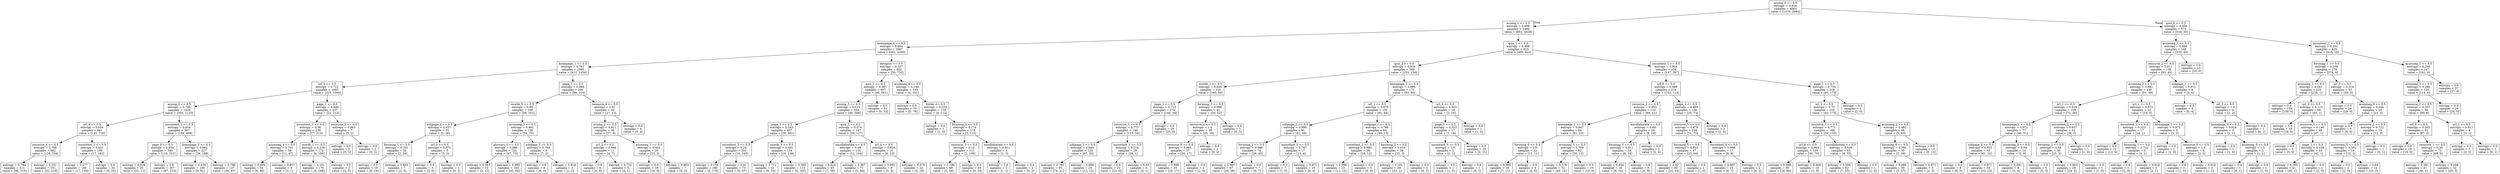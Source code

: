 digraph Tree {
node [shape=box] ;
0 [label="acumg_0 <= 0.5\nentropy = 0.924\nsamples = 4063\nvalue = [1379, 2684]"] ;
1 [label="acumg_1 <= 0.5\nentropy = 0.806\nsamples = 3490\nvalue = [861, 2629]"] ;
0 -> 1 [labeldistance=2.5, labelangle=45, headlabel="True"] ;
2 [label="homepage_4 <= 0.5\nentropy = 0.664\nsamples = 2667\nvalue = [461, 2206]"] ;
1 -> 2 ;
3 [label="homepage_1 <= 0.5\nentropy = 0.761\nsamples = 1865\nvalue = [411, 1454]"] ;
2 -> 3 ;
4 [label="url_0 <= 0.5\nentropy = 0.712\nsamples = 1665\nvalue = [325, 1340]"] ;
3 -> 4 ;
5 [label="acumg_2 <= 0.5\nentropy = 0.746\nsamples = 1428\nvalue = [303, 1125]"] ;
4 -> 5 ;
6 [label="url_4 <= 0.5\nentropy = 0.654\nsamples = 861\nvalue = [145, 716]"] ;
5 -> 6 ;
7 [label="resource_4 <= 0.5\nentropy = 0.708\nsamples = 662\nvalue = [128, 534]"] ;
6 -> 7 ;
8 [label="entropy = 0.784\nsamples = 411\nvalue = [96, 315]"] ;
7 -> 8 ;
9 [label="entropy = 0.551\nsamples = 251\nvalue = [32, 219]"] ;
7 -> 9 ;
10 [label="oucontent_2 <= 0.5\nentropy = 0.421\nsamples = 199\nvalue = [17, 182]"] ;
6 -> 10 ;
11 [label="entropy = 0.477\nsamples = 166\nvalue = [17, 149]"] ;
10 -> 11 ;
12 [label="entropy = 0.0\nsamples = 33\nvalue = [0, 33]"] ;
10 -> 12 ;
13 [label="oucontent_1 <= 0.5\nentropy = 0.854\nsamples = 567\nvalue = [158, 409]"] ;
5 -> 13 ;
14 [label="page_0 <= 0.5\nentropy = 0.934\nsamples = 340\nvalue = [119, 221]"] ;
13 -> 14 ;
15 [label="entropy = 0.918\nsamples = 33\nvalue = [22, 11]"] ;
14 -> 15 ;
16 [label="entropy = 0.9\nsamples = 307\nvalue = [97, 210]"] ;
14 -> 16 ;
17 [label="homepage_2 <= 0.5\nentropy = 0.662\nsamples = 227\nvalue = [39, 188]"] ;
13 -> 17 ;
18 [label="entropy = 0.436\nsamples = 100\nvalue = [9, 91]"] ;
17 -> 18 ;
19 [label="entropy = 0.789\nsamples = 127\nvalue = [30, 97]"] ;
17 -> 19 ;
20 [label="page_1 <= 0.5\nentropy = 0.446\nsamples = 237\nvalue = [22, 215]"] ;
4 -> 20 ;
21 [label="oucontent_3 <= 0.5\nentropy = 0.38\nsamples = 230\nvalue = [17, 213]"] ;
20 -> 21 ;
22 [label="acumneg_4 <= 0.5\nentropy = 0.701\nsamples = 58\nvalue = [11, 47]"] ;
21 -> 22 ;
23 [label="entropy = 0.605\nsamples = 54\nvalue = [8, 46]"] ;
22 -> 23 ;
24 [label="entropy = 0.811\nsamples = 4\nvalue = [3, 1]"] ;
22 -> 24 ;
25 [label="ouwiki_1 <= 0.5\nentropy = 0.218\nsamples = 172\nvalue = [6, 166]"] ;
21 -> 25 ;
26 [label="entropy = 0.161\nsamples = 170\nvalue = [4, 166]"] ;
25 -> 26 ;
27 [label="entropy = 0.0\nsamples = 2\nvalue = [2, 0]"] ;
25 -> 27 ;
28 [label="resource_3 <= 0.5\nentropy = 0.863\nsamples = 7\nvalue = [5, 2]"] ;
20 -> 28 ;
29 [label="entropy = 0.0\nsamples = 5\nvalue = [5, 0]"] ;
28 -> 29 ;
30 [label="entropy = 0.0\nsamples = 2\nvalue = [0, 2]"] ;
28 -> 30 ;
31 [label="page_1 <= 0.5\nentropy = 0.986\nsamples = 200\nvalue = [86, 114]"] ;
3 -> 31 ;
32 [label="ouwiki_0 <= 0.5\nentropy = 0.95\nsamples = 160\nvalue = [59, 101]"] ;
31 -> 32 ;
33 [label="subpage_1 <= 0.5\nentropy = 0.637\nsamples = 31\nvalue = [5, 26]"] ;
32 -> 33 ;
34 [label="forumng_1 <= 0.5\nentropy = 0.391\nsamples = 26\nvalue = [2, 24]"] ;
33 -> 34 ;
35 [label="entropy = 0.0\nsamples = 19\nvalue = [0, 19]"] ;
34 -> 35 ;
36 [label="entropy = 0.863\nsamples = 7\nvalue = [2, 5]"] ;
34 -> 36 ;
37 [label="url_3 <= 0.5\nentropy = 0.971\nsamples = 5\nvalue = [3, 2]"] ;
33 -> 37 ;
38 [label="entropy = 0.0\nsamples = 3\nvalue = [3, 0]"] ;
37 -> 38 ;
39 [label="entropy = 0.0\nsamples = 2\nvalue = [0, 2]"] ;
37 -> 39 ;
40 [label="acumneg_3 <= 0.5\nentropy = 0.981\nsamples = 129\nvalue = [54, 75]"] ;
32 -> 40 ;
41 [label="glossary_0 <= 0.5\nentropy = 0.966\nsamples = 120\nvalue = [47, 73]"] ;
40 -> 41 ;
42 [label="entropy = 0.567\nsamples = 15\nvalue = [2, 13]"] ;
41 -> 42 ;
43 [label="entropy = 0.985\nsamples = 105\nvalue = [45, 60]"] ;
41 -> 43 ;
44 [label="subpage_2 <= 0.5\nentropy = 0.764\nsamples = 9\nvalue = [7, 2]"] ;
40 -> 44 ;
45 [label="entropy = 0.0\nsamples = 6\nvalue = [6, 0]"] ;
44 -> 45 ;
46 [label="entropy = 0.918\nsamples = 3\nvalue = [1, 2]"] ;
44 -> 46 ;
47 [label="resource_4 <= 0.5\nentropy = 0.91\nsamples = 40\nvalue = [27, 13]"] ;
31 -> 47 ;
48 [label="acumg_2 <= 0.5\nentropy = 0.811\nsamples = 36\nvalue = [27, 9]"] ;
47 -> 48 ;
49 [label="url_2 <= 0.5\nentropy = 0.946\nsamples = 11\nvalue = [4, 7]"] ;
48 -> 49 ;
50 [label="entropy = 0.0\nsamples = 6\nvalue = [0, 6]"] ;
49 -> 50 ;
51 [label="entropy = 0.722\nsamples = 5\nvalue = [4, 1]"] ;
49 -> 51 ;
52 [label="acumneg_1 <= 0.5\nentropy = 0.402\nsamples = 25\nvalue = [23, 2]"] ;
48 -> 52 ;
53 [label="entropy = 0.0\nsamples = 18\nvalue = [18, 0]"] ;
52 -> 53 ;
54 [label="entropy = 0.863\nsamples = 7\nvalue = [5, 2]"] ;
52 -> 54 ;
55 [label="entropy = 0.0\nsamples = 4\nvalue = [0, 4]"] ;
47 -> 55 ;
56 [label="dataplus <= 0.5\nentropy = 0.337\nsamples = 802\nvalue = [50, 752]"] ;
2 -> 56 ;
57 [label="quiz_1 <= 0.5\nentropy = 0.387\nsamples = 607\nvalue = [46, 561]"] ;
56 -> 57 ;
58 [label="acumg_3 <= 0.5\nentropy = 0.413\nsamples = 554\nvalue = [46, 508]"] ;
57 -> 58 ;
59 [label="page_1 <= 0.5\nentropy = 0.343\nsamples = 407\nvalue = [26, 381]"] ;
58 -> 59 ;
60 [label="oucontent_3 <= 0.5\nentropy = 0.24\nsamples = 253\nvalue = [10, 243]"] ;
59 -> 60 ;
61 [label="entropy = 0.154\nsamples = 180\nvalue = [4, 176]"] ;
60 -> 61 ;
62 [label="entropy = 0.41\nsamples = 73\nvalue = [6, 67]"] ;
60 -> 62 ;
63 [label="ouwiki_0 <= 0.5\nentropy = 0.481\nsamples = 154\nvalue = [16, 138]"] ;
59 -> 63 ;
64 [label="entropy = 0.712\nsamples = 41\nvalue = [8, 33]"] ;
63 -> 64 ;
65 [label="entropy = 0.369\nsamples = 113\nvalue = [8, 105]"] ;
63 -> 65 ;
66 [label="quiz_2 <= 0.5\nentropy = 0.574\nsamples = 147\nvalue = [20, 127]"] ;
58 -> 66 ;
67 [label="oucollaborate <= 0.5\nentropy = 0.48\nsamples = 116\nvalue = [12, 104]"] ;
66 -> 67 ;
68 [label="entropy = 0.624\nsamples = 45\nvalue = [7, 38]"] ;
67 -> 68 ;
69 [label="entropy = 0.367\nsamples = 71\nvalue = [5, 66]"] ;
67 -> 69 ;
70 [label="url_4 <= 0.5\nentropy = 0.824\nsamples = 31\nvalue = [8, 23]"] ;
66 -> 70 ;
71 [label="entropy = 0.991\nsamples = 9\nvalue = [5, 4]"] ;
70 -> 71 ;
72 [label="entropy = 0.575\nsamples = 22\nvalue = [3, 19]"] ;
70 -> 72 ;
73 [label="entropy = 0.0\nsamples = 53\nvalue = [0, 53]"] ;
57 -> 73 ;
74 [label="acumneg_4 <= 0.5\nentropy = 0.144\nsamples = 195\nvalue = [4, 191]"] ;
56 -> 74 ;
75 [label="entropy = 0.0\nsamples = 79\nvalue = [0, 79]"] ;
74 -> 75 ;
76 [label="folder <= 0.5\nentropy = 0.216\nsamples = 116\nvalue = [4, 112]"] ;
74 -> 76 ;
77 [label="entropy = 0.0\nsamples = 1\nvalue = [1, 0]"] ;
76 -> 77 ;
78 [label="forumng_2 <= 0.5\nentropy = 0.174\nsamples = 115\nvalue = [3, 112]"] ;
76 -> 78 ;
79 [label="resource_3 <= 0.5\nentropy = 0.13\nsamples = 111\nvalue = [2, 109]"] ;
78 -> 79 ;
80 [label="entropy = 0.196\nsamples = 66\nvalue = [2, 64]"] ;
79 -> 80 ;
81 [label="entropy = 0.0\nsamples = 45\nvalue = [0, 45]"] ;
79 -> 81 ;
82 [label="oucollaborate <= 0.5\nentropy = 0.811\nsamples = 4\nvalue = [1, 3]"] ;
78 -> 82 ;
83 [label="entropy = 1.0\nsamples = 2\nvalue = [1, 1]"] ;
82 -> 83 ;
84 [label="entropy = 0.0\nsamples = 2\nvalue = [0, 2]"] ;
82 -> 84 ;
85 [label="quiz_1 <= 0.5\nentropy = 0.999\nsamples = 823\nvalue = [400, 423]"] ;
1 -> 85 ;
86 [label="quiz_2 <= 0.5\nentropy = 0.934\nsamples = 389\nvalue = [253, 136]"] ;
85 -> 86 ;
87 [label="ouwiki_1 <= 0.5\nentropy = 0.826\nsamples = 216\nvalue = [160, 56]"] ;
86 -> 87 ;
88 [label="page_1 <= 0.5\nentropy = 0.713\nsamples = 174\nvalue = [140, 34]"] ;
87 -> 88 ;
89 [label="resource_0 <= 0.5\nentropy = 0.775\nsamples = 149\nvalue = [115, 34]"] ;
88 -> 89 ;
90 [label="subpage_3 <= 0.5\nentropy = 0.849\nsamples = 120\nvalue = [87, 33]"] ;
89 -> 90 ;
91 [label="entropy = 0.762\nsamples = 95\nvalue = [74, 21]"] ;
90 -> 91 ;
92 [label="entropy = 0.999\nsamples = 25\nvalue = [13, 12]"] ;
90 -> 92 ;
93 [label="oucontent_1 <= 0.5\nentropy = 0.216\nsamples = 29\nvalue = [28, 1]"] ;
89 -> 93 ;
94 [label="entropy = 0.0\nsamples = 23\nvalue = [23, 0]"] ;
93 -> 94 ;
95 [label="entropy = 0.65\nsamples = 6\nvalue = [5, 1]"] ;
93 -> 95 ;
96 [label="entropy = 0.0\nsamples = 25\nvalue = [25, 0]"] ;
88 -> 96 ;
97 [label="forumng_3 <= 0.5\nentropy = 0.998\nsamples = 42\nvalue = [20, 22]"] ;
87 -> 97 ;
98 [label="resource_4 <= 0.5\nentropy = 1.0\nsamples = 39\nvalue = [20, 19]"] ;
97 -> 98 ;
99 [label="resource_0 <= 0.5\nentropy = 0.995\nsamples = 37\nvalue = [20, 17]"] ;
98 -> 99 ;
100 [label="entropy = 0.999\nsamples = 35\nvalue = [18, 17]"] ;
99 -> 100 ;
101 [label="entropy = 0.0\nsamples = 2\nvalue = [2, 0]"] ;
99 -> 101 ;
102 [label="entropy = 0.0\nsamples = 2\nvalue = [0, 2]"] ;
98 -> 102 ;
103 [label="entropy = 0.0\nsamples = 3\nvalue = [0, 3]"] ;
97 -> 103 ;
104 [label="homepage_2 <= 0.5\nentropy = 0.996\nsamples = 173\nvalue = [93, 80]"] ;
86 -> 104 ;
105 [label="url_1 <= 0.5\nentropy = 0.978\nsamples = 155\nvalue = [91, 64]"] ;
104 -> 105 ;
106 [label="subpage_2 <= 0.5\nentropy = 0.996\nsamples = 91\nvalue = [42, 49]"] ;
105 -> 106 ;
107 [label="forumng_2 <= 0.5\nentropy = 0.966\nsamples = 74\nvalue = [29, 45]"] ;
106 -> 107 ;
108 [label="entropy = 0.987\nsamples = 67\nvalue = [29, 38]"] ;
107 -> 108 ;
109 [label="entropy = 0.0\nsamples = 7\nvalue = [0, 7]"] ;
107 -> 109 ;
110 [label="oucontent_0 <= 0.5\nentropy = 0.787\nsamples = 17\nvalue = [13, 4]"] ;
106 -> 110 ;
111 [label="entropy = 0.0\nsamples = 7\nvalue = [7, 0]"] ;
110 -> 111 ;
112 [label="entropy = 0.971\nsamples = 10\nvalue = [6, 4]"] ;
110 -> 112 ;
113 [label="subpage_1 <= 0.5\nentropy = 0.786\nsamples = 64\nvalue = [49, 15]"] ;
105 -> 113 ;
114 [label="oucontent_2 <= 0.5\nentropy = 0.985\nsamples = 28\nvalue = [16, 12]"] ;
113 -> 114 ;
115 [label="entropy = 0.999\nsamples = 23\nvalue = [11, 12]"] ;
114 -> 115 ;
116 [label="entropy = 0.0\nsamples = 5\nvalue = [5, 0]"] ;
114 -> 116 ;
117 [label="forumng_2 <= 0.5\nentropy = 0.414\nsamples = 36\nvalue = [33, 3]"] ;
113 -> 117 ;
118 [label="entropy = 0.191\nsamples = 34\nvalue = [33, 1]"] ;
117 -> 118 ;
119 [label="entropy = 0.0\nsamples = 2\nvalue = [0, 2]"] ;
117 -> 119 ;
120 [label="url_4 <= 0.5\nentropy = 0.503\nsamples = 18\nvalue = [2, 16]"] ;
104 -> 120 ;
121 [label="page_0 <= 0.5\nentropy = 0.323\nsamples = 17\nvalue = [1, 16]"] ;
120 -> 121 ;
122 [label="oucontent_0 <= 0.5\nentropy = 1.0\nsamples = 2\nvalue = [1, 1]"] ;
121 -> 122 ;
123 [label="entropy = 0.0\nsamples = 1\nvalue = [1, 0]"] ;
122 -> 123 ;
124 [label="entropy = 0.0\nsamples = 1\nvalue = [0, 1]"] ;
122 -> 124 ;
125 [label="entropy = 0.0\nsamples = 15\nvalue = [0, 15]"] ;
121 -> 125 ;
126 [label="entropy = 0.0\nsamples = 1\nvalue = [1, 0]"] ;
120 -> 126 ;
127 [label="oucontent_1 <= 0.5\nentropy = 0.924\nsamples = 434\nvalue = [147, 287]"] ;
85 -> 127 ;
128 [label="url_0 <= 0.5\nentropy = 0.998\nsamples = 216\nvalue = [102, 114]"] ;
127 -> 128 ;
129 [label="resource_2 <= 0.5\nentropy = 0.953\nsamples = 110\nvalue = [69, 41]"] ;
128 -> 129 ;
130 [label="homepage_1 <= 0.5\nentropy = 0.847\nsamples = 84\nvalue = [61, 23]"] ;
129 -> 130 ;
131 [label="forumng_0 <= 0.5\nentropy = 1.0\nsamples = 22\nvalue = [11, 11]"] ;
130 -> 131 ;
132 [label="entropy = 0.964\nsamples = 18\nvalue = [7, 11]"] ;
131 -> 132 ;
133 [label="entropy = 0.0\nsamples = 4\nvalue = [4, 0]"] ;
131 -> 133 ;
134 [label="acumneg_3 <= 0.5\nentropy = 0.709\nsamples = 62\nvalue = [50, 12]"] ;
130 -> 134 ;
135 [label="entropy = 0.779\nsamples = 52\nvalue = [40, 12]"] ;
134 -> 135 ;
136 [label="entropy = 0.0\nsamples = 10\nvalue = [10, 0]"] ;
134 -> 136 ;
137 [label="oucollaborate <= 0.5\nentropy = 0.89\nsamples = 26\nvalue = [8, 18]"] ;
129 -> 137 ;
138 [label="forumng_2 <= 0.5\nentropy = 0.811\nsamples = 24\nvalue = [6, 18]"] ;
137 -> 138 ;
139 [label="entropy = 0.954\nsamples = 16\nvalue = [6, 10]"] ;
138 -> 139 ;
140 [label="entropy = 0.0\nsamples = 8\nvalue = [0, 8]"] ;
138 -> 140 ;
141 [label="entropy = 0.0\nsamples = 2\nvalue = [2, 0]"] ;
137 -> 141 ;
142 [label="page_1 <= 0.5\nentropy = 0.895\nsamples = 106\nvalue = [33, 73]"] ;
128 -> 142 ;
143 [label="resource_0 <= 0.5\nentropy = 0.879\nsamples = 104\nvalue = [31, 73]"] ;
142 -> 143 ;
144 [label="forumng_3 <= 0.5\nentropy = 0.833\nsamples = 87\nvalue = [23, 64]"] ;
143 -> 144 ;
145 [label="entropy = 0.82\nsamples = 86\nvalue = [22, 64]"] ;
144 -> 145 ;
146 [label="entropy = 0.0\nsamples = 1\nvalue = [1, 0]"] ;
144 -> 146 ;
147 [label="oucontent_0 <= 0.5\nentropy = 0.998\nsamples = 17\nvalue = [8, 9]"] ;
143 -> 147 ;
148 [label="entropy = 0.997\nsamples = 15\nvalue = [8, 7]"] ;
147 -> 148 ;
149 [label="entropy = 0.0\nsamples = 2\nvalue = [0, 2]"] ;
147 -> 149 ;
150 [label="entropy = 0.0\nsamples = 2\nvalue = [2, 0]"] ;
142 -> 150 ;
151 [label="page_1 <= 0.5\nentropy = 0.735\nsamples = 218\nvalue = [45, 173]"] ;
127 -> 151 ;
152 [label="url_2 <= 0.5\nentropy = 0.72\nsamples = 216\nvalue = [43, 173]"] ;
151 -> 152 ;
153 [label="resource_1 <= 0.5\nentropy = 0.771\nsamples = 168\nvalue = [38, 130]"] ;
152 -> 153 ;
154 [label="url_4 <= 0.5\nentropy = 0.863\nsamples = 105\nvalue = [30, 75]"] ;
153 -> 154 ;
155 [label="entropy = 0.888\nsamples = 95\nvalue = [29, 66]"] ;
154 -> 155 ;
156 [label="entropy = 0.469\nsamples = 10\nvalue = [1, 9]"] ;
154 -> 156 ;
157 [label="oucollaborate <= 0.5\nentropy = 0.549\nsamples = 63\nvalue = [8, 55]"] ;
153 -> 157 ;
158 [label="entropy = 0.509\nsamples = 62\nvalue = [7, 55]"] ;
157 -> 158 ;
159 [label="entropy = 0.0\nsamples = 1\nvalue = [1, 0]"] ;
157 -> 159 ;
160 [label="acumneg_2 <= 0.5\nentropy = 0.482\nsamples = 48\nvalue = [5, 43]"] ;
152 -> 160 ;
161 [label="forumng_0 <= 0.5\nentropy = 0.592\nsamples = 35\nvalue = [5, 30]"] ;
160 -> 161 ;
162 [label="entropy = 0.469\nsamples = 30\nvalue = [3, 27]"] ;
161 -> 162 ;
163 [label="entropy = 0.971\nsamples = 5\nvalue = [2, 3]"] ;
161 -> 163 ;
164 [label="entropy = 0.0\nsamples = 13\nvalue = [0, 13]"] ;
160 -> 164 ;
165 [label="entropy = 0.0\nsamples = 2\nvalue = [2, 0]"] ;
151 -> 165 ;
166 [label="quiz_0 <= 0.5\nentropy = 0.456\nsamples = 573\nvalue = [518, 55]"] ;
0 -> 166 [labeldistance=2.5, labelangle=-45, headlabel="False"] ;
167 [label="acumneg_3 <= 0.5\nentropy = 0.886\nsamples = 148\nvalue = [103, 45]"] ;
166 -> 167 ;
168 [label="resource_2 <= 0.5\nentropy = 0.911\nsamples = 138\nvalue = [93, 45]"] ;
167 -> 168 ;
169 [label="acumneg_2 <= 0.5\nentropy = 0.881\nsamples = 130\nvalue = [91, 39]"] ;
168 -> 169 ;
170 [label="url_1 <= 0.5\nentropy = 0.918\nsamples = 108\nvalue = [72, 36]"] ;
169 -> 170 ;
171 [label="homepage_1 <= 0.5\nentropy = 0.972\nsamples = 77\nvalue = [46, 31]"] ;
170 -> 171 ;
172 [label="subpage_0 <= 0.5\nentropy = 0.933\nsamples = 63\nvalue = [41, 22]"] ;
171 -> 172 ;
173 [label="entropy = 0.0\nsamples = 8\nvalue = [8, 0]"] ;
172 -> 173 ;
174 [label="entropy = 0.971\nsamples = 55\nvalue = [33, 22]"] ;
172 -> 174 ;
175 [label="acumneg_0 <= 0.5\nentropy = 0.94\nsamples = 14\nvalue = [5, 9]"] ;
171 -> 175 ;
176 [label="entropy = 0.991\nsamples = 9\nvalue = [5, 4]"] ;
175 -> 176 ;
177 [label="entropy = 0.0\nsamples = 5\nvalue = [0, 5]"] ;
175 -> 177 ;
178 [label="oucontent_2 <= 0.5\nentropy = 0.637\nsamples = 31\nvalue = [26, 5]"] ;
170 -> 178 ;
179 [label="forumng_2 <= 0.5\nentropy = 0.65\nsamples = 30\nvalue = [25, 5]"] ;
178 -> 179 ;
180 [label="entropy = 0.663\nsamples = 29\nvalue = [24, 5]"] ;
179 -> 180 ;
181 [label="entropy = 0.0\nsamples = 1\nvalue = [1, 0]"] ;
179 -> 181 ;
182 [label="entropy = 0.0\nsamples = 1\nvalue = [1, 0]"] ;
178 -> 182 ;
183 [label="url_1 <= 0.5\nentropy = 0.575\nsamples = 22\nvalue = [19, 3]"] ;
169 -> 183 ;
184 [label="oucontent_1 <= 0.5\nentropy = 0.323\nsamples = 17\nvalue = [16, 1]"] ;
183 -> 184 ;
185 [label="entropy = 0.0\nsamples = 12\nvalue = [12, 0]"] ;
184 -> 185 ;
186 [label="forumng_1 <= 0.5\nentropy = 0.722\nsamples = 5\nvalue = [4, 1]"] ;
184 -> 186 ;
187 [label="entropy = 0.0\nsamples = 2\nvalue = [2, 0]"] ;
186 -> 187 ;
188 [label="entropy = 0.918\nsamples = 3\nvalue = [2, 1]"] ;
186 -> 188 ;
189 [label="homepage_1 <= 0.5\nentropy = 0.971\nsamples = 5\nvalue = [3, 2]"] ;
183 -> 189 ;
190 [label="entropy = 0.0\nsamples = 1\nvalue = [1, 0]"] ;
189 -> 190 ;
191 [label="resource_0 <= 0.5\nentropy = 1.0\nsamples = 4\nvalue = [2, 2]"] ;
189 -> 191 ;
192 [label="entropy = 0.0\nsamples = 1\nvalue = [1, 0]"] ;
191 -> 192 ;
193 [label="entropy = 0.918\nsamples = 3\nvalue = [1, 2]"] ;
191 -> 193 ;
194 [label="subpage_1 <= 0.5\nentropy = 0.811\nsamples = 8\nvalue = [2, 6]"] ;
168 -> 194 ;
195 [label="entropy = 0.0\nsamples = 4\nvalue = [0, 4]"] ;
194 -> 195 ;
196 [label="url_3 <= 0.5\nentropy = 1.0\nsamples = 4\nvalue = [2, 2]"] ;
194 -> 196 ;
197 [label="homepage_0 <= 0.5\nentropy = 0.918\nsamples = 3\nvalue = [2, 1]"] ;
196 -> 197 ;
198 [label="entropy = 0.0\nsamples = 1\nvalue = [1, 0]"] ;
197 -> 198 ;
199 [label="acumneg_0 <= 0.5\nentropy = 1.0\nsamples = 2\nvalue = [1, 1]"] ;
197 -> 199 ;
200 [label="entropy = 0.0\nsamples = 1\nvalue = [0, 1]"] ;
199 -> 200 ;
201 [label="entropy = 0.0\nsamples = 1\nvalue = [1, 0]"] ;
199 -> 201 ;
202 [label="entropy = 0.0\nsamples = 1\nvalue = [0, 1]"] ;
196 -> 202 ;
203 [label="entropy = 0.0\nsamples = 10\nvalue = [10, 0]"] ;
167 -> 203 ;
204 [label="oucontent_1 <= 0.5\nentropy = 0.161\nsamples = 425\nvalue = [415, 10]"] ;
166 -> 204 ;
205 [label="forumng_1 <= 0.5\nentropy = 0.109\nsamples = 278\nvalue = [274, 4]"] ;
204 -> 205 ;
206 [label="acumneg_1 <= 0.5\nentropy = 0.041\nsamples = 225\nvalue = [224, 1]"] ;
205 -> 206 ;
207 [label="entropy = 0.0\nsamples = 159\nvalue = [159, 0]"] ;
206 -> 207 ;
208 [label="url_0 <= 0.5\nentropy = 0.113\nsamples = 66\nvalue = [65, 1]"] ;
206 -> 208 ;
209 [label="entropy = 0.0\nsamples = 18\nvalue = [18, 0]"] ;
208 -> 209 ;
210 [label="resource_0 <= 0.5\nentropy = 0.146\nsamples = 48\nvalue = [47, 1]"] ;
208 -> 210 ;
211 [label="entropy = 0.0\nsamples = 5\nvalue = [5, 0]"] ;
210 -> 211 ;
212 [label="page_1 <= 0.5\nentropy = 0.159\nsamples = 43\nvalue = [42, 1]"] ;
210 -> 212 ;
213 [label="entropy = 0.165\nsamples = 41\nvalue = [40, 1]"] ;
212 -> 213 ;
214 [label="entropy = 0.0\nsamples = 2\nvalue = [2, 0]"] ;
212 -> 214 ;
215 [label="url_0 <= 0.5\nentropy = 0.314\nsamples = 53\nvalue = [50, 3]"] ;
205 -> 215 ;
216 [label="entropy = 0.0\nsamples = 29\nvalue = [29, 0]"] ;
215 -> 216 ;
217 [label="acumneg_0 <= 0.5\nentropy = 0.544\nsamples = 24\nvalue = [21, 3]"] ;
215 -> 217 ;
218 [label="entropy = 0.0\nsamples = 9\nvalue = [9, 0]"] ;
217 -> 218 ;
219 [label="resource_2 <= 0.5\nentropy = 0.722\nsamples = 15\nvalue = [12, 3]"] ;
217 -> 219 ;
220 [label="oucontent_0 <= 0.5\nentropy = 0.592\nsamples = 14\nvalue = [12, 2]"] ;
219 -> 220 ;
221 [label="entropy = 0.0\nsamples = 2\nvalue = [2, 0]"] ;
220 -> 221 ;
222 [label="entropy = 0.65\nsamples = 12\nvalue = [10, 2]"] ;
220 -> 222 ;
223 [label="entropy = 0.0\nsamples = 1\nvalue = [0, 1]"] ;
219 -> 223 ;
224 [label="acumneg_1 <= 0.5\nentropy = 0.246\nsamples = 147\nvalue = [141, 6]"] ;
204 -> 224 ;
225 [label="acumneg_3 <= 0.5\nentropy = 0.286\nsamples = 120\nvalue = [114, 6]"] ;
224 -> 225 ;
226 [label="resource_2 <= 0.5\nentropy = 0.337\nsamples = 96\nvalue = [90, 6]"] ;
225 -> 226 ;
227 [label="url_0 <= 0.5\nentropy = 0.305\nsamples = 92\nvalue = [87, 5]"] ;
226 -> 227 ;
228 [label="entropy = 0.0\nsamples = 19\nvalue = [19, 0]"] ;
227 -> 228 ;
229 [label="resource_1 <= 0.5\nentropy = 0.36\nsamples = 73\nvalue = [68, 5]"] ;
227 -> 229 ;
230 [label="entropy = 0.281\nsamples = 41\nvalue = [39, 2]"] ;
229 -> 230 ;
231 [label="entropy = 0.449\nsamples = 32\nvalue = [29, 3]"] ;
229 -> 231 ;
232 [label="url_1 <= 0.5\nentropy = 0.811\nsamples = 4\nvalue = [3, 1]"] ;
226 -> 232 ;
233 [label="entropy = 0.0\nsamples = 3\nvalue = [3, 0]"] ;
232 -> 233 ;
234 [label="entropy = 0.0\nsamples = 1\nvalue = [0, 1]"] ;
232 -> 234 ;
235 [label="entropy = 0.0\nsamples = 24\nvalue = [24, 0]"] ;
225 -> 235 ;
236 [label="entropy = 0.0\nsamples = 27\nvalue = [27, 0]"] ;
224 -> 236 ;
}
